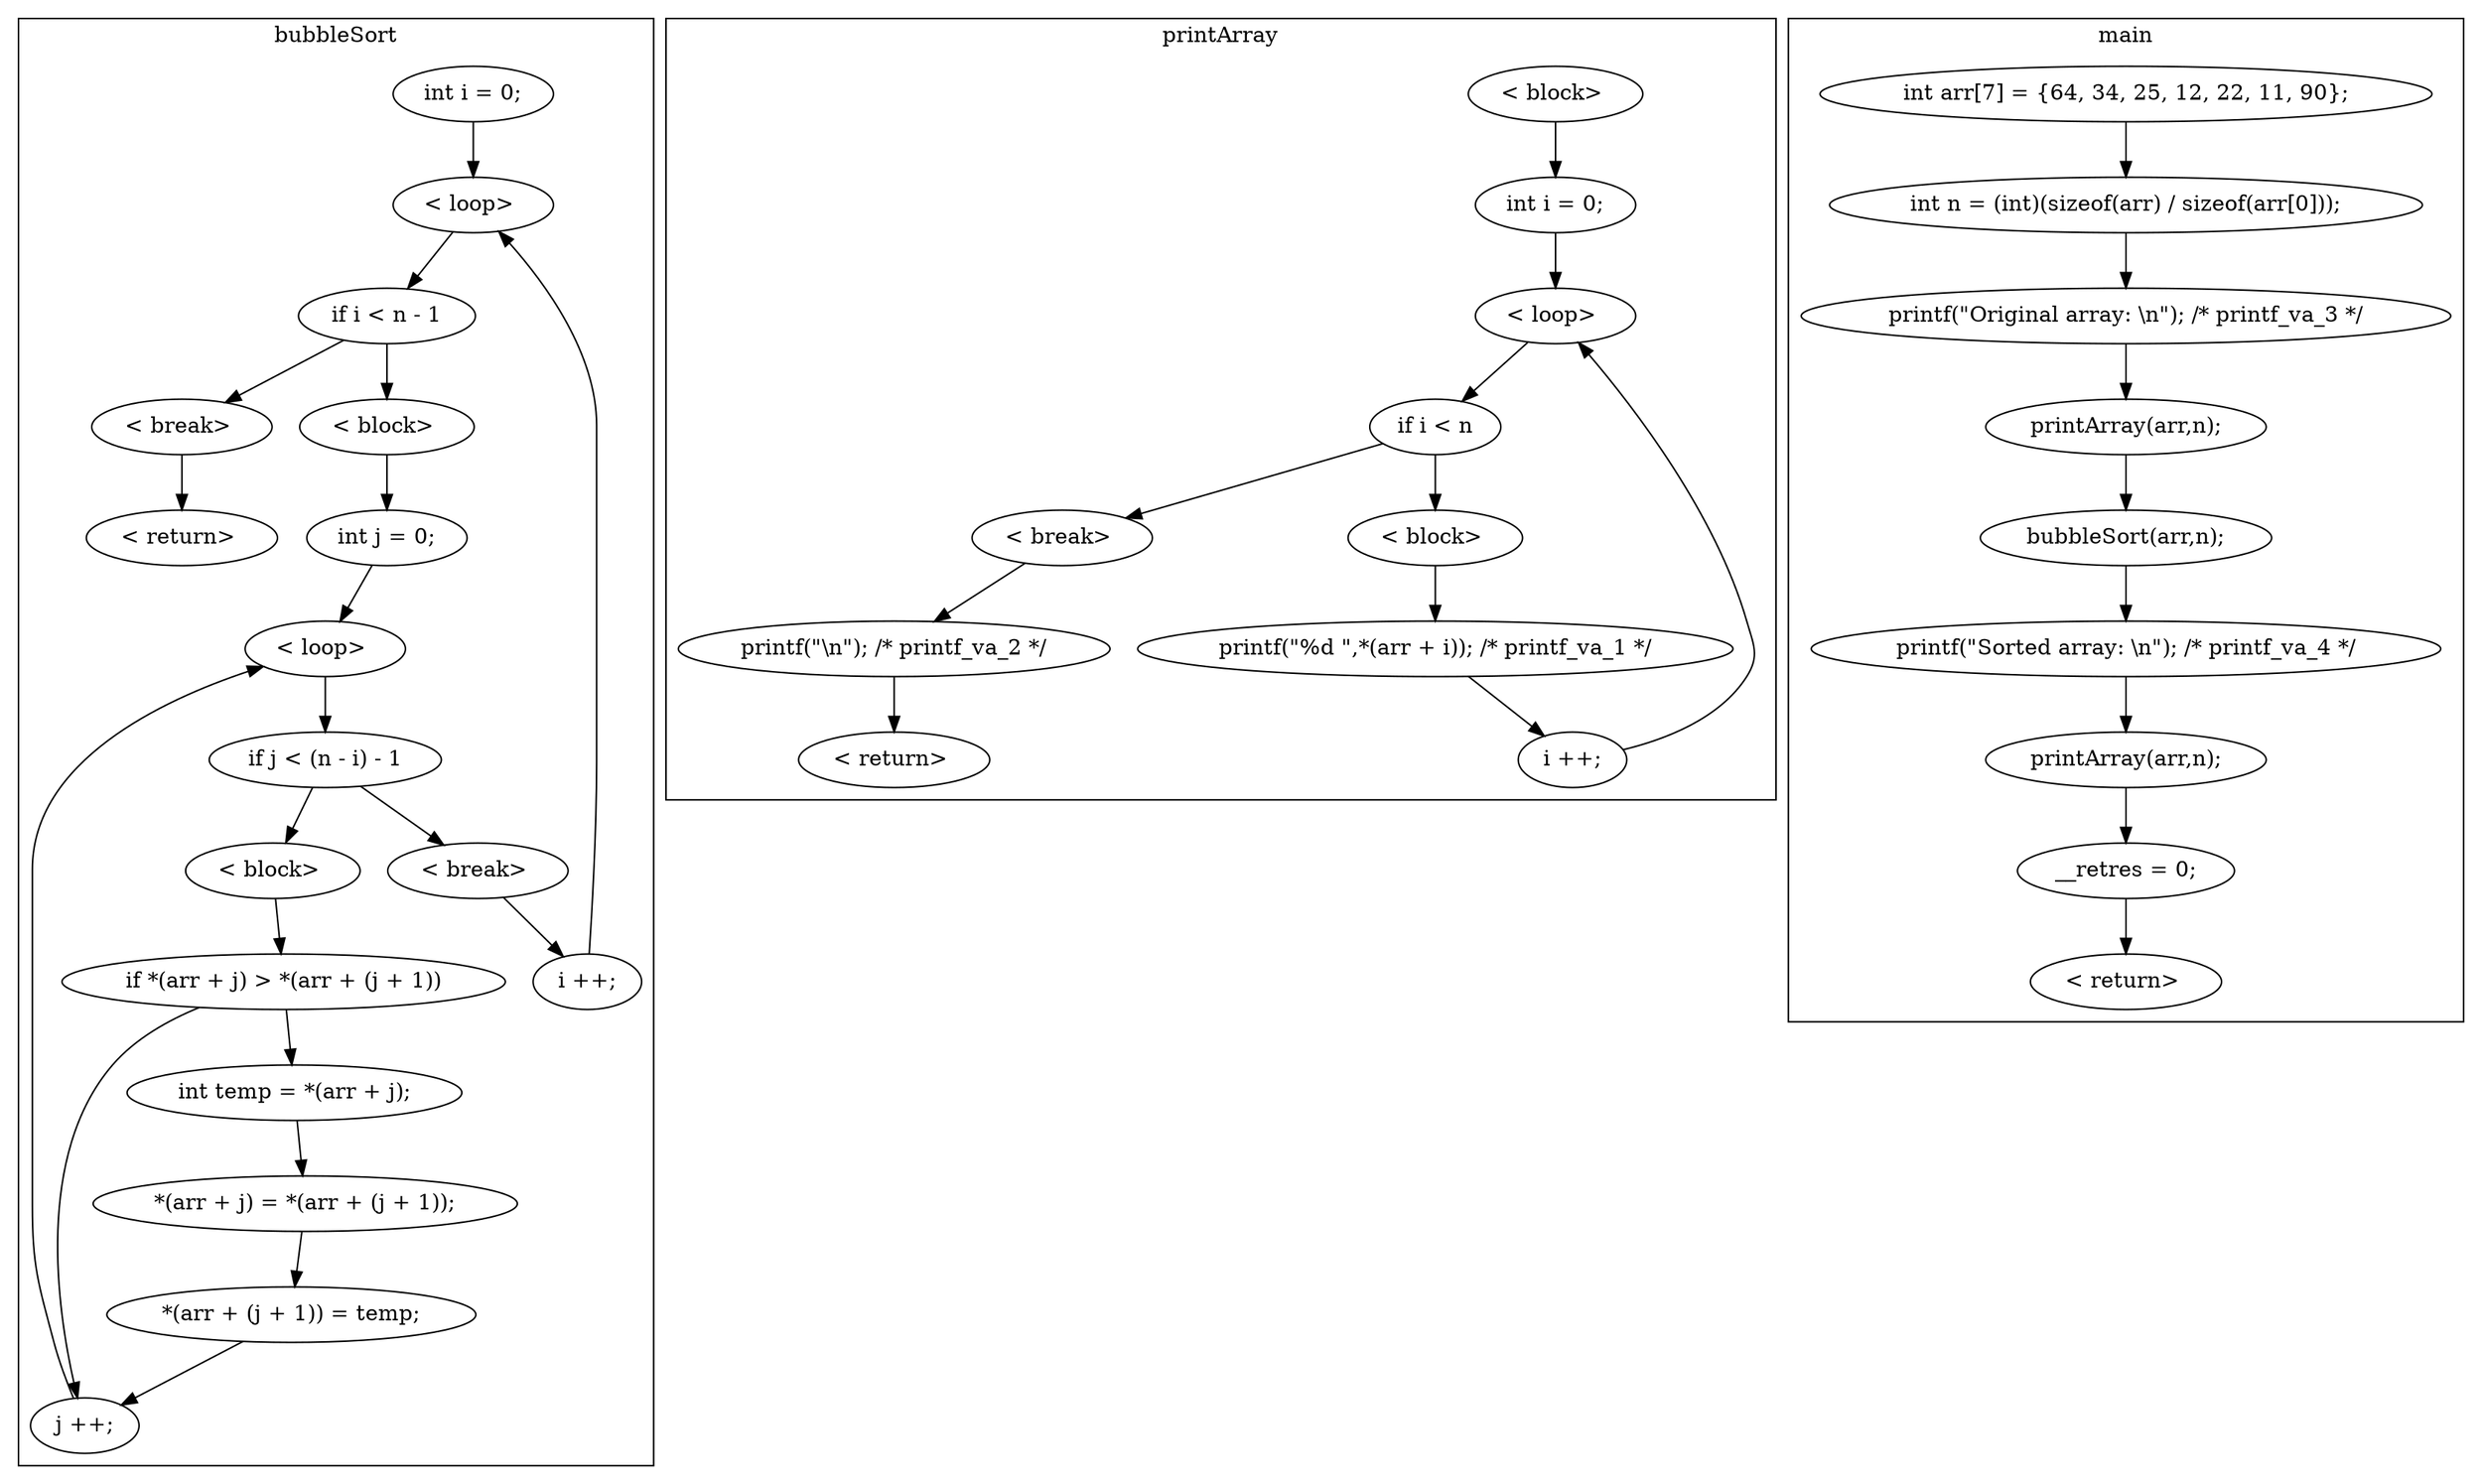 digraph cfg {
 subgraph cluster_bubbleSort {
 graph [label="bubbleSort"];
 s1 [label="int i = 0;"];
 s1 -> s2;
 s2 [label="< loop> "];
 s2 -> s4;
 s4 [label="if i < n - 1"];
 s4 -> s6;
 s4 -> s5;
 s5 [label="< break> "];
 s5 -> s46;
 s6 [label="< block> "];
 s6 -> s7;
 s7 [label="int j = 0;"];
 s7 -> s8;
 s8 [label="< loop> "];
 s8 -> s10;
 s10 [label="if j < (n - i) - 1"];
 s10 -> s12;
 s10 -> s11;
 s11 [label="< break> "];
 s11 -> s20;
 s12 [label="< block> "];
 s12 -> s14;
 s14 [label="if *(arr + j) > *(arr + (j + 1))"];
 s14 -> s15;
 s14 -> s19;
 s15 [label="int temp = *(arr + j);"];
 s15 -> s16;
 s16 [label="*(arr + j) = *(arr + (j + 1));"];
 s16 -> s17;
 s17 [label="*(arr + (j + 1)) = temp;"];
 s17 -> s19;
 s19 [label="j ++;"];
 s19 -> s8;
 s20 [label="i ++;"];
 s20 -> s2;
 s46 [label="< return> "];
 }
 subgraph cluster_printArray {
 graph [label="printArray"];
 s23 [label="< block> "];
 s23 -> s24;
 s24 [label="int i = 0;"];
 s24 -> s25;
 s25 [label="< loop> "];
 s25 -> s27;
 s27 [label="if i < n"];
 s27 -> s29;
 s27 -> s28;
 s28 [label="< break> "];
 s28 -> s32;
 s29 [label="< block> "];
 s29 -> s30;
 s30 [label="printf(\"%d \",*(arr + i)); /* printf_va_1 */"];
 s30 -> s31;
 s31 [label="i ++;"];
 s31 -> s25;
 s32 [label="printf(\"\\n\"); /* printf_va_2 */"];
 s32 -> s48;
 s48 [label="< return> "];
 }
 subgraph cluster_main {
 graph [label="main"];
 s35 [label="int arr[7] = {64, 34, 25, 12, 22, 11, 90};"];
 s35 -> s36;
 s36 [label="int n = (int)(sizeof(arr) / sizeof(arr[0]));"];
 s36 -> s37;
 s37 [label="printf(\"Original array: \\n\"); /* printf_va_3 */"];
 s37 -> s38;
 s38 [label="printArray(arr,n);"];
 s38 -> s39;
 s39 [label="bubbleSort(arr,n);"];
 s39 -> s40;
 s40 [label="printf(\"Sorted array: \\n\"); /* printf_va_4 */"];
 s40 -> s41;
 s41 [label="printArray(arr,n);"];
 s41 -> s42;
 s42 [label="__retres = 0;"];
 s42 -> s50;
 s50 [label="< return> "];
 }
}
